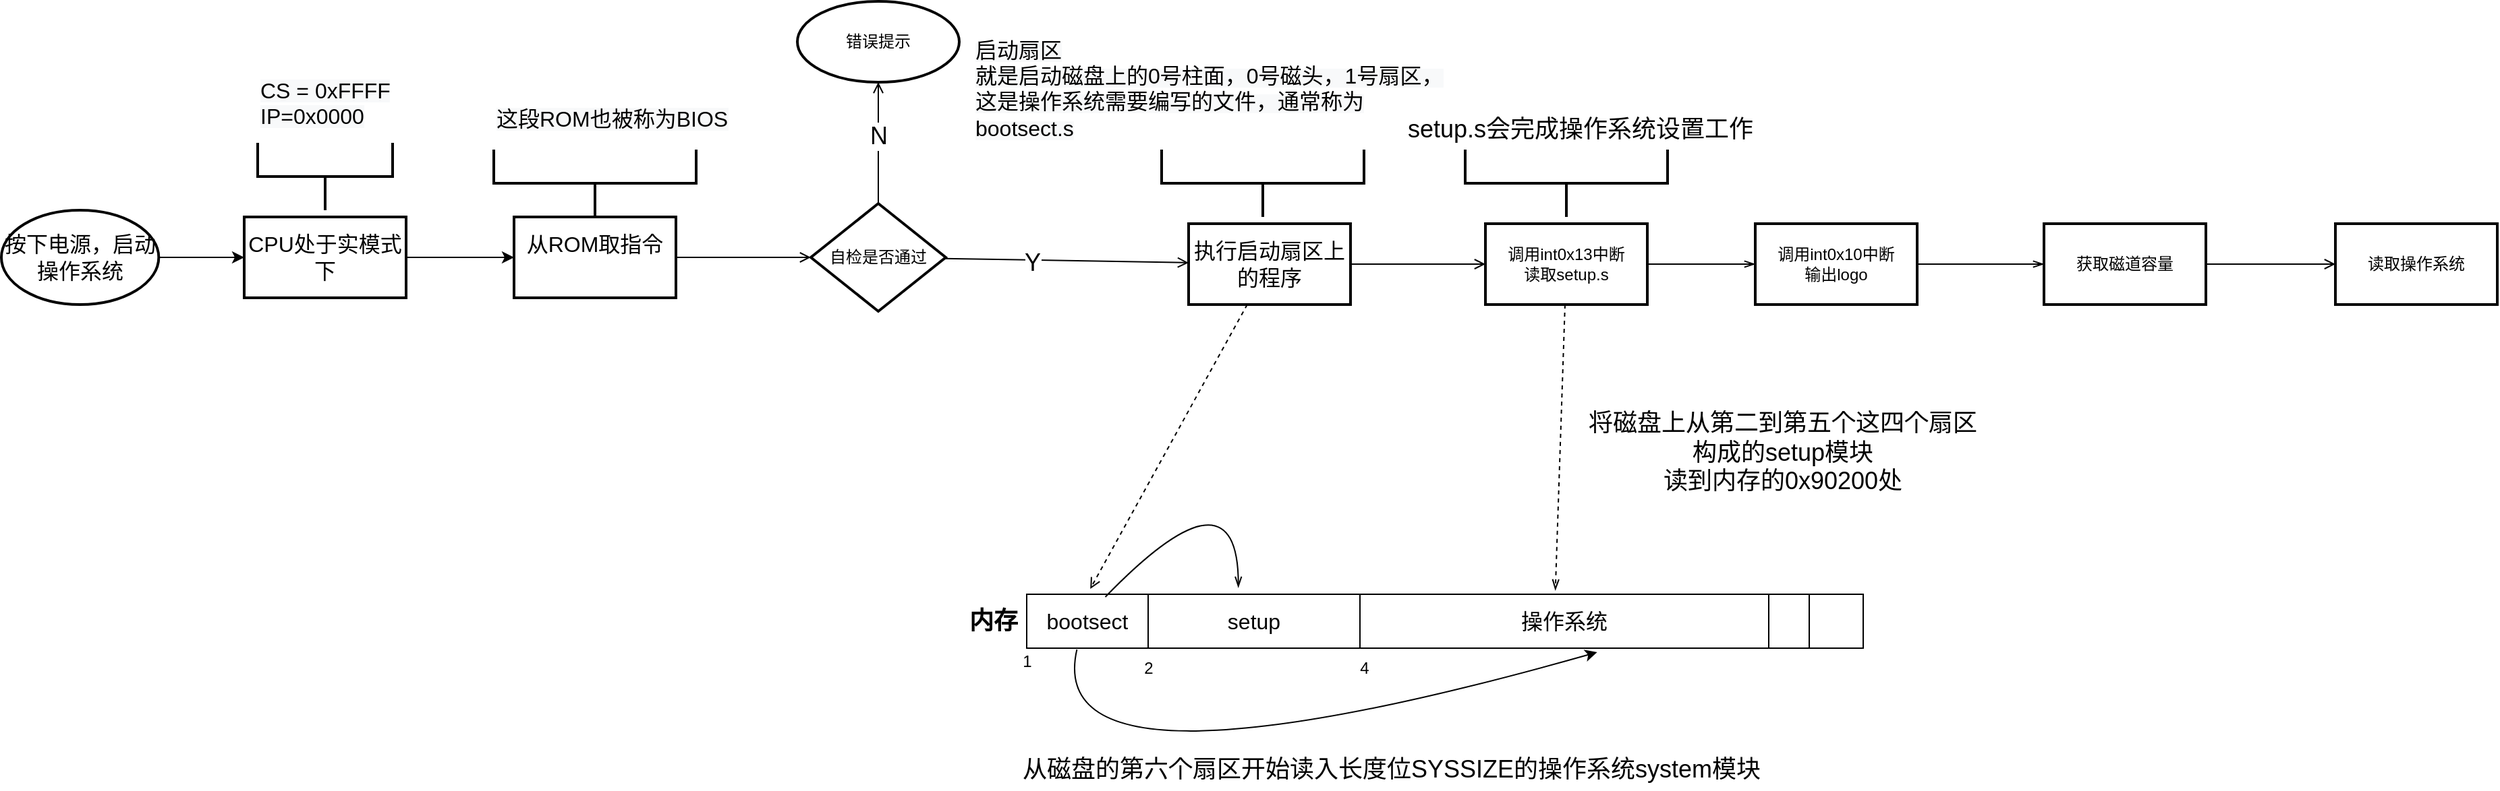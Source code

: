 <mxfile version="16.3.0" type="github">
  <diagram id="a2CuIqCqKbvbjyX_eEk6" name="操作系统的启动">
    <mxGraphModel dx="1422" dy="802" grid="1" gridSize="10" guides="1" tooltips="1" connect="1" arrows="1" fold="1" page="1" pageScale="1" pageWidth="827" pageHeight="1169" math="0" shadow="0">
      <root>
        <mxCell id="0" />
        <mxCell id="1" parent="0" />
        <mxCell id="D6BI33M1YBVbn7DMA1we-3" value="" style="edgeStyle=orthogonalEdgeStyle;rounded=0;orthogonalLoop=1;jettySize=auto;html=1;" parent="1" source="D6BI33M1YBVbn7DMA1we-1" target="D6BI33M1YBVbn7DMA1we-2" edge="1">
          <mxGeometry relative="1" as="geometry" />
        </mxCell>
        <mxCell id="D6BI33M1YBVbn7DMA1we-1" value="&lt;font style=&quot;font-size: 16px&quot;&gt;按下电源，启动操作系统&lt;/font&gt;" style="strokeWidth=2;html=1;shape=mxgraph.flowchart.start_1;whiteSpace=wrap;" parent="1" vertex="1">
          <mxGeometry x="20" y="235" width="116.67" height="70" as="geometry" />
        </mxCell>
        <mxCell id="lBTi12z7aVCauMsgIR6L-10" value="" style="edgeStyle=orthogonalEdgeStyle;rounded=0;orthogonalLoop=1;jettySize=auto;html=1;" edge="1" parent="1" source="D6BI33M1YBVbn7DMA1we-2" target="lBTi12z7aVCauMsgIR6L-9">
          <mxGeometry relative="1" as="geometry" />
        </mxCell>
        <mxCell id="D6BI33M1YBVbn7DMA1we-2" value="&lt;font style=&quot;font-size: 16px&quot;&gt;CPU处于实模式下&lt;/font&gt;" style="whiteSpace=wrap;html=1;strokeWidth=2;" parent="1" vertex="1">
          <mxGeometry x="200" y="240" width="120" height="60" as="geometry" />
        </mxCell>
        <mxCell id="lBTi12z7aVCauMsgIR6L-41" value="" style="edgeStyle=none;rounded=1;orthogonalLoop=1;jettySize=auto;html=1;fontSize=18;endArrow=open;endFill=0;" edge="1" parent="1" source="lBTi12z7aVCauMsgIR6L-9" target="lBTi12z7aVCauMsgIR6L-40">
          <mxGeometry relative="1" as="geometry" />
        </mxCell>
        <mxCell id="lBTi12z7aVCauMsgIR6L-9" value="&lt;font style=&quot;font-size: 16px&quot;&gt;从ROM取指令&lt;br&gt;&lt;br&gt;&lt;/font&gt;" style="whiteSpace=wrap;html=1;strokeWidth=2;" vertex="1" parent="1">
          <mxGeometry x="400" y="240" width="120" height="60" as="geometry" />
        </mxCell>
        <mxCell id="lBTi12z7aVCauMsgIR6L-47" style="edgeStyle=none;rounded=1;orthogonalLoop=1;jettySize=auto;html=1;entryX=0.076;entryY=-0.1;entryDx=0;entryDy=0;entryPerimeter=0;dashed=1;fontSize=18;endArrow=open;endFill=0;" edge="1" parent="1" source="lBTi12z7aVCauMsgIR6L-11" target="lBTi12z7aVCauMsgIR6L-23">
          <mxGeometry relative="1" as="geometry" />
        </mxCell>
        <mxCell id="lBTi12z7aVCauMsgIR6L-54" value="" style="edgeStyle=none;rounded=1;orthogonalLoop=1;jettySize=auto;html=1;fontSize=18;endArrow=open;endFill=0;" edge="1" parent="1" source="lBTi12z7aVCauMsgIR6L-11" target="lBTi12z7aVCauMsgIR6L-53">
          <mxGeometry relative="1" as="geometry" />
        </mxCell>
        <mxCell id="lBTi12z7aVCauMsgIR6L-11" value="&lt;font style=&quot;font-size: 16px&quot;&gt;执行启动扇区上的程序&lt;/font&gt;" style="whiteSpace=wrap;html=1;strokeWidth=2;" vertex="1" parent="1">
          <mxGeometry x="900" y="245" width="120" height="60" as="geometry" />
        </mxCell>
        <mxCell id="lBTi12z7aVCauMsgIR6L-15" value="&lt;span style=&quot;color: rgb(0 , 0 , 0) ; font-family: &amp;#34;helvetica&amp;#34; ; font-style: normal ; font-weight: 400 ; letter-spacing: normal ; text-align: center ; text-indent: 0px ; text-transform: none ; word-spacing: 0px ; background-color: rgb(248 , 249 , 250) ; display: inline ; float: none&quot;&gt;&lt;font style=&quot;font-size: 16px&quot;&gt;启动扇区&lt;br&gt;就是启动磁盘上的0号柱面，0号磁头，1号扇区，这是操作系统需要编写的文件，通常称为bootsect.s&lt;/font&gt;&lt;/span&gt;" style="text;whiteSpace=wrap;html=1;" vertex="1" parent="1">
          <mxGeometry x="740" y="100" width="350" height="90" as="geometry" />
        </mxCell>
        <mxCell id="lBTi12z7aVCauMsgIR6L-18" value="&lt;span style=&quot;color: rgb(0, 0, 0); font-family: helvetica; font-size: 16px; font-style: normal; font-weight: 400; letter-spacing: normal; text-align: center; text-indent: 0px; text-transform: none; word-spacing: 0px; background-color: rgb(248, 249, 250); display: inline; float: none;&quot;&gt;CS = 0xFFFF&lt;/span&gt;&lt;br style=&quot;color: rgb(0, 0, 0); font-family: helvetica; font-size: 16px; font-style: normal; font-weight: 400; letter-spacing: normal; text-align: center; text-indent: 0px; text-transform: none; word-spacing: 0px; background-color: rgb(248, 249, 250);&quot;&gt;&lt;span style=&quot;color: rgb(0, 0, 0); font-family: helvetica; font-size: 16px; font-style: normal; font-weight: 400; letter-spacing: normal; text-align: center; text-indent: 0px; text-transform: none; word-spacing: 0px; background-color: rgb(248, 249, 250); display: inline; float: none;&quot;&gt;IP=0x0000&lt;/span&gt;" style="text;whiteSpace=wrap;html=1;fontSize=16;" vertex="1" parent="1">
          <mxGeometry x="210" y="130" width="120" height="50" as="geometry" />
        </mxCell>
        <mxCell id="lBTi12z7aVCauMsgIR6L-22" value="" style="shape=table;startSize=0;container=1;collapsible=0;childLayout=tableLayout;fontSize=16;" vertex="1" parent="1">
          <mxGeometry x="780" y="520" width="620" height="40" as="geometry" />
        </mxCell>
        <mxCell id="lBTi12z7aVCauMsgIR6L-23" value="" style="shape=tableRow;horizontal=0;startSize=0;swimlaneHead=0;swimlaneBody=0;top=0;left=0;bottom=0;right=0;collapsible=0;dropTarget=0;fillColor=none;points=[[0,0.5],[1,0.5]];portConstraint=eastwest;fontSize=16;" vertex="1" parent="lBTi12z7aVCauMsgIR6L-22">
          <mxGeometry width="620" height="40" as="geometry" />
        </mxCell>
        <mxCell id="lBTi12z7aVCauMsgIR6L-24" value="bootsect" style="shape=partialRectangle;html=1;whiteSpace=wrap;connectable=0;overflow=hidden;fillColor=none;top=0;left=0;bottom=0;right=0;pointerEvents=1;fontSize=16;" vertex="1" parent="lBTi12z7aVCauMsgIR6L-23">
          <mxGeometry width="90" height="40" as="geometry">
            <mxRectangle width="90" height="40" as="alternateBounds" />
          </mxGeometry>
        </mxCell>
        <mxCell id="lBTi12z7aVCauMsgIR6L-25" value="setup" style="shape=partialRectangle;html=1;whiteSpace=wrap;connectable=0;overflow=hidden;fillColor=none;top=0;left=0;bottom=0;right=0;pointerEvents=1;fontSize=16;" vertex="1" parent="lBTi12z7aVCauMsgIR6L-23">
          <mxGeometry x="90" width="157" height="40" as="geometry">
            <mxRectangle width="157" height="40" as="alternateBounds" />
          </mxGeometry>
        </mxCell>
        <mxCell id="lBTi12z7aVCauMsgIR6L-26" value="操作系统" style="shape=partialRectangle;html=1;whiteSpace=wrap;connectable=0;overflow=hidden;fillColor=none;top=0;left=0;bottom=0;right=0;pointerEvents=1;fontSize=16;" vertex="1" parent="lBTi12z7aVCauMsgIR6L-23">
          <mxGeometry x="247" width="303" height="40" as="geometry">
            <mxRectangle width="303" height="40" as="alternateBounds" />
          </mxGeometry>
        </mxCell>
        <mxCell id="lBTi12z7aVCauMsgIR6L-27" value="" style="shape=partialRectangle;html=1;whiteSpace=wrap;connectable=0;overflow=hidden;fillColor=none;top=0;left=0;bottom=0;right=0;pointerEvents=1;fontSize=16;" vertex="1" parent="lBTi12z7aVCauMsgIR6L-23">
          <mxGeometry x="550" width="30" height="40" as="geometry">
            <mxRectangle width="30" height="40" as="alternateBounds" />
          </mxGeometry>
        </mxCell>
        <mxCell id="lBTi12z7aVCauMsgIR6L-28" value="" style="shape=partialRectangle;html=1;whiteSpace=wrap;connectable=0;overflow=hidden;fillColor=none;top=0;left=0;bottom=0;right=0;pointerEvents=1;fontSize=16;" vertex="1" parent="lBTi12z7aVCauMsgIR6L-23">
          <mxGeometry x="580" width="40" height="40" as="geometry">
            <mxRectangle width="40" height="40" as="alternateBounds" />
          </mxGeometry>
        </mxCell>
        <mxCell id="lBTi12z7aVCauMsgIR6L-59" value="" style="endArrow=openThin;html=1;rounded=1;fontSize=18;curved=1;entryX=0.253;entryY=-0.125;entryDx=0;entryDy=0;entryPerimeter=0;endFill=0;exitX=0.094;exitY=0.05;exitDx=0;exitDy=0;exitPerimeter=0;" edge="1" parent="lBTi12z7aVCauMsgIR6L-22" source="lBTi12z7aVCauMsgIR6L-23" target="lBTi12z7aVCauMsgIR6L-23">
          <mxGeometry width="50" height="50" relative="1" as="geometry">
            <mxPoint x="60" y="43" as="sourcePoint" />
            <mxPoint x="70" y="50" as="targetPoint" />
            <Array as="points">
              <mxPoint x="157" y="-100" />
            </Array>
          </mxGeometry>
        </mxCell>
        <mxCell id="lBTi12z7aVCauMsgIR6L-60" value="" style="endArrow=classic;html=1;rounded=1;fontSize=18;curved=1;entryX=0.682;entryY=1.075;entryDx=0;entryDy=0;entryPerimeter=0;exitX=0.06;exitY=1.025;exitDx=0;exitDy=0;exitPerimeter=0;" edge="1" parent="lBTi12z7aVCauMsgIR6L-22" source="lBTi12z7aVCauMsgIR6L-23" target="lBTi12z7aVCauMsgIR6L-23">
          <mxGeometry width="50" height="50" relative="1" as="geometry">
            <mxPoint x="-50" y="130" as="sourcePoint" />
            <mxPoint y="80" as="targetPoint" />
            <Array as="points">
              <mxPoint x="10" y="160" />
            </Array>
          </mxGeometry>
        </mxCell>
        <mxCell id="lBTi12z7aVCauMsgIR6L-29" value="&lt;font style=&quot;font-size: 18px&quot;&gt;&lt;b&gt;内存&lt;/b&gt;&lt;/font&gt;" style="text;html=1;resizable=0;autosize=1;align=center;verticalAlign=middle;points=[];fillColor=none;strokeColor=none;rounded=0;fontSize=16;" vertex="1" parent="1">
          <mxGeometry x="730" y="530" width="50" height="20" as="geometry" />
        </mxCell>
        <mxCell id="lBTi12z7aVCauMsgIR6L-32" value="&lt;span style=&quot;color: rgb(0, 0, 0); font-family: helvetica; font-size: 16px; font-style: normal; font-weight: 400; letter-spacing: normal; text-align: center; text-indent: 0px; text-transform: none; word-spacing: 0px; background-color: rgb(248, 249, 250); display: inline; float: none;&quot;&gt;这段ROM也被称为BIOS&lt;/span&gt;" style="text;whiteSpace=wrap;html=1;fontSize=18;" vertex="1" parent="1">
          <mxGeometry x="385" y="150" width="200" height="40" as="geometry" />
        </mxCell>
        <mxCell id="lBTi12z7aVCauMsgIR6L-42" style="edgeStyle=none;rounded=1;orthogonalLoop=1;jettySize=auto;html=1;fontSize=18;endArrow=open;endFill=0;" edge="1" parent="1" source="lBTi12z7aVCauMsgIR6L-40" target="lBTi12z7aVCauMsgIR6L-11">
          <mxGeometry relative="1" as="geometry" />
        </mxCell>
        <mxCell id="lBTi12z7aVCauMsgIR6L-43" value="Y" style="edgeLabel;html=1;align=center;verticalAlign=middle;resizable=0;points=[];fontSize=18;" vertex="1" connectable="0" parent="lBTi12z7aVCauMsgIR6L-42">
          <mxGeometry x="-0.283" y="-2" relative="1" as="geometry">
            <mxPoint as="offset" />
          </mxGeometry>
        </mxCell>
        <mxCell id="lBTi12z7aVCauMsgIR6L-45" value="" style="edgeStyle=none;rounded=1;orthogonalLoop=1;jettySize=auto;html=1;fontSize=18;endArrow=open;endFill=0;" edge="1" parent="1" source="lBTi12z7aVCauMsgIR6L-40" target="lBTi12z7aVCauMsgIR6L-44">
          <mxGeometry relative="1" as="geometry" />
        </mxCell>
        <mxCell id="lBTi12z7aVCauMsgIR6L-46" value="N" style="edgeLabel;html=1;align=center;verticalAlign=middle;resizable=0;points=[];fontSize=18;" vertex="1" connectable="0" parent="lBTi12z7aVCauMsgIR6L-45">
          <mxGeometry x="0.333" relative="1" as="geometry">
            <mxPoint y="10" as="offset" />
          </mxGeometry>
        </mxCell>
        <mxCell id="lBTi12z7aVCauMsgIR6L-40" value="自检是否通过" style="rhombus;whiteSpace=wrap;html=1;strokeWidth=2;" vertex="1" parent="1">
          <mxGeometry x="620" y="230" width="100" height="80" as="geometry" />
        </mxCell>
        <mxCell id="lBTi12z7aVCauMsgIR6L-44" value="错误提示" style="ellipse;whiteSpace=wrap;html=1;strokeWidth=2;" vertex="1" parent="1">
          <mxGeometry x="610" y="80" width="120" height="60" as="geometry" />
        </mxCell>
        <mxCell id="lBTi12z7aVCauMsgIR6L-48" value="" style="strokeWidth=2;html=1;shape=mxgraph.flowchart.annotation_2;align=left;labelPosition=right;pointerEvents=1;fontSize=18;rotation=-90;" vertex="1" parent="1">
          <mxGeometry x="235" y="160" width="50" height="100" as="geometry" />
        </mxCell>
        <mxCell id="lBTi12z7aVCauMsgIR6L-51" value="" style="strokeWidth=2;html=1;shape=mxgraph.flowchart.annotation_2;align=left;labelPosition=right;pointerEvents=1;fontSize=18;rotation=-90;" vertex="1" parent="1">
          <mxGeometry x="435" y="140" width="50" height="150" as="geometry" />
        </mxCell>
        <mxCell id="lBTi12z7aVCauMsgIR6L-52" value="" style="strokeWidth=2;html=1;shape=mxgraph.flowchart.annotation_2;align=left;labelPosition=right;pointerEvents=1;fontSize=18;rotation=-90;" vertex="1" parent="1">
          <mxGeometry x="930" y="140" width="50" height="150" as="geometry" />
        </mxCell>
        <mxCell id="lBTi12z7aVCauMsgIR6L-69" value="" style="edgeStyle=orthogonalEdgeStyle;curved=1;rounded=1;orthogonalLoop=1;jettySize=auto;html=1;fontSize=18;endArrow=openThin;endFill=0;" edge="1" parent="1" source="lBTi12z7aVCauMsgIR6L-53" target="lBTi12z7aVCauMsgIR6L-68">
          <mxGeometry relative="1" as="geometry" />
        </mxCell>
        <mxCell id="lBTi12z7aVCauMsgIR6L-71" style="rounded=1;orthogonalLoop=1;jettySize=auto;html=1;entryX=0.632;entryY=-0.075;entryDx=0;entryDy=0;entryPerimeter=0;dashed=1;fontSize=18;endArrow=openThin;endFill=0;" edge="1" parent="1" source="lBTi12z7aVCauMsgIR6L-53" target="lBTi12z7aVCauMsgIR6L-23">
          <mxGeometry relative="1" as="geometry" />
        </mxCell>
        <mxCell id="lBTi12z7aVCauMsgIR6L-53" value="调用int0x13中断&lt;br&gt;读取setup.s" style="whiteSpace=wrap;html=1;strokeWidth=2;" vertex="1" parent="1">
          <mxGeometry x="1120" y="245" width="120" height="60" as="geometry" />
        </mxCell>
        <mxCell id="lBTi12z7aVCauMsgIR6L-58" value="" style="edgeStyle=none;rounded=1;orthogonalLoop=1;jettySize=auto;html=1;fontSize=18;endArrow=open;endFill=0;" edge="1" parent="1" source="lBTi12z7aVCauMsgIR6L-55" target="lBTi12z7aVCauMsgIR6L-57">
          <mxGeometry relative="1" as="geometry" />
        </mxCell>
        <mxCell id="lBTi12z7aVCauMsgIR6L-55" value="获取磁道容量" style="whiteSpace=wrap;html=1;strokeWidth=2;" vertex="1" parent="1">
          <mxGeometry x="1534" y="245" width="120" height="60" as="geometry" />
        </mxCell>
        <mxCell id="lBTi12z7aVCauMsgIR6L-57" value="读取操作系统" style="whiteSpace=wrap;html=1;strokeWidth=2;" vertex="1" parent="1">
          <mxGeometry x="1750" y="245" width="120" height="60" as="geometry" />
        </mxCell>
        <mxCell id="lBTi12z7aVCauMsgIR6L-62" value="将磁盘上从第二到第五个这四个扇区&lt;br&gt;构成的setup模块&lt;br&gt;读到内存的0x90200处" style="text;html=1;resizable=0;autosize=1;align=center;verticalAlign=middle;points=[];fillColor=none;strokeColor=none;rounded=0;fontSize=18;" vertex="1" parent="1">
          <mxGeometry x="1190" y="380" width="300" height="70" as="geometry" />
        </mxCell>
        <mxCell id="lBTi12z7aVCauMsgIR6L-64" value="从磁盘的第六个扇区开始读入长度位SYSSIZE的操作系统system模块" style="text;html=1;resizable=0;autosize=1;align=center;verticalAlign=middle;points=[];fillColor=none;strokeColor=none;rounded=0;fontSize=18;" vertex="1" parent="1">
          <mxGeometry x="770" y="635" width="560" height="30" as="geometry" />
        </mxCell>
        <mxCell id="lBTi12z7aVCauMsgIR6L-66" value="" style="strokeWidth=2;html=1;shape=mxgraph.flowchart.annotation_2;align=left;labelPosition=right;pointerEvents=1;fontSize=18;rotation=-90;" vertex="1" parent="1">
          <mxGeometry x="1155" y="140" width="50" height="150" as="geometry" />
        </mxCell>
        <mxCell id="lBTi12z7aVCauMsgIR6L-67" value="setup.s会完成操作系统设置工作" style="text;html=1;resizable=0;autosize=1;align=center;verticalAlign=middle;points=[];fillColor=none;strokeColor=none;rounded=0;fontSize=18;" vertex="1" parent="1">
          <mxGeometry x="1055" y="160" width="270" height="30" as="geometry" />
        </mxCell>
        <mxCell id="lBTi12z7aVCauMsgIR6L-70" value="" style="edgeStyle=orthogonalEdgeStyle;curved=1;rounded=1;orthogonalLoop=1;jettySize=auto;html=1;fontSize=18;endArrow=openThin;endFill=0;" edge="1" parent="1" source="lBTi12z7aVCauMsgIR6L-68" target="lBTi12z7aVCauMsgIR6L-55">
          <mxGeometry relative="1" as="geometry" />
        </mxCell>
        <mxCell id="lBTi12z7aVCauMsgIR6L-68" value="调用int0x10中断&lt;br&gt;输出logo" style="whiteSpace=wrap;html=1;strokeWidth=2;" vertex="1" parent="1">
          <mxGeometry x="1320" y="245" width="120" height="60" as="geometry" />
        </mxCell>
        <mxCell id="lBTi12z7aVCauMsgIR6L-75" value="1" style="text;html=1;resizable=0;autosize=1;align=center;verticalAlign=middle;points=[];fillColor=none;strokeColor=none;rounded=0;sketch=0;" vertex="1" parent="1">
          <mxGeometry x="770" y="560" width="20" height="20" as="geometry" />
        </mxCell>
        <mxCell id="lBTi12z7aVCauMsgIR6L-76" value="2" style="text;html=1;resizable=0;autosize=1;align=center;verticalAlign=middle;points=[];fillColor=none;strokeColor=none;rounded=0;sketch=0;" vertex="1" parent="1">
          <mxGeometry x="860" y="565" width="20" height="20" as="geometry" />
        </mxCell>
        <mxCell id="lBTi12z7aVCauMsgIR6L-77" value="4" style="text;html=1;resizable=0;autosize=1;align=center;verticalAlign=middle;points=[];fillColor=none;strokeColor=none;rounded=0;sketch=0;" vertex="1" parent="1">
          <mxGeometry x="1020" y="565" width="20" height="20" as="geometry" />
        </mxCell>
      </root>
    </mxGraphModel>
  </diagram>
</mxfile>
